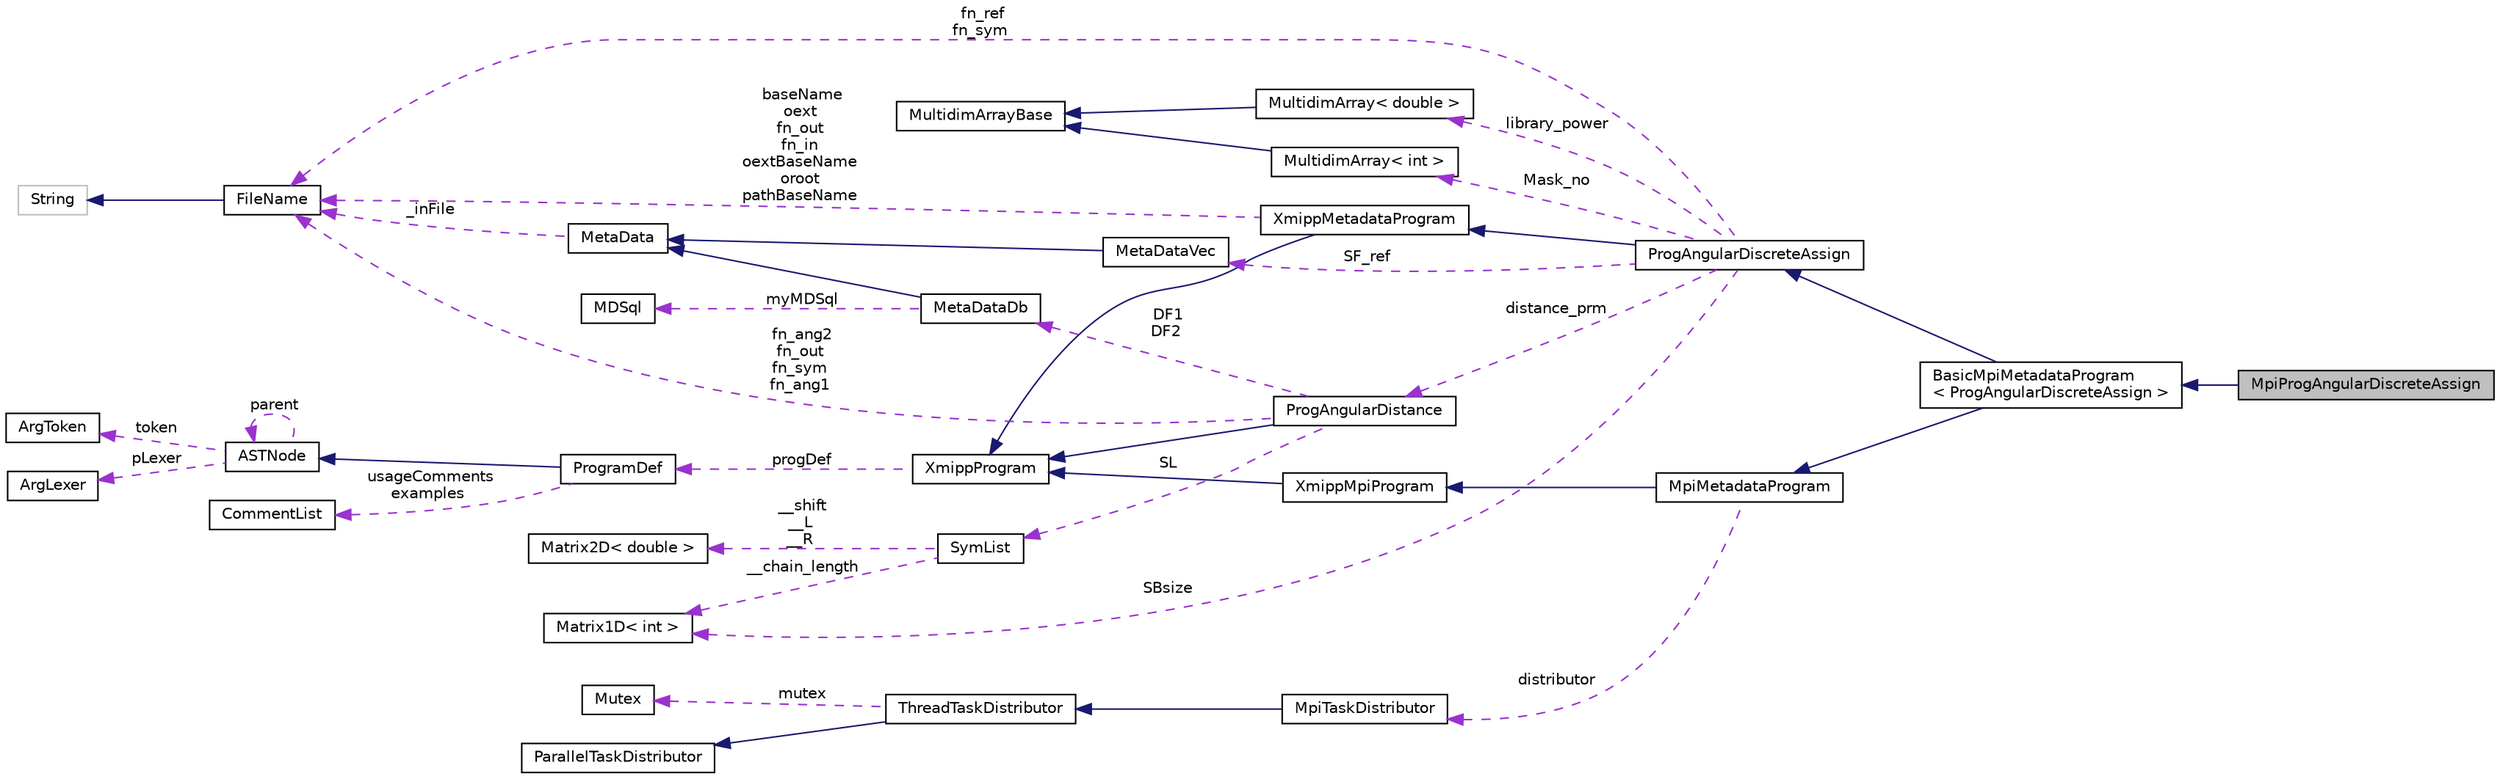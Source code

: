 digraph "MpiProgAngularDiscreteAssign"
{
  edge [fontname="Helvetica",fontsize="10",labelfontname="Helvetica",labelfontsize="10"];
  node [fontname="Helvetica",fontsize="10",shape=record];
  rankdir="LR";
  Node7 [label="MpiProgAngularDiscreteAssign",height=0.2,width=0.4,color="black", fillcolor="grey75", style="filled", fontcolor="black"];
  Node8 -> Node7 [dir="back",color="midnightblue",fontsize="10",style="solid",fontname="Helvetica"];
  Node8 [label="BasicMpiMetadataProgram\l\< ProgAngularDiscreteAssign \>",height=0.2,width=0.4,color="black", fillcolor="white", style="filled",URL="$classBasicMpiMetadataProgram.html"];
  Node9 -> Node8 [dir="back",color="midnightblue",fontsize="10",style="solid",fontname="Helvetica"];
  Node9 [label="ProgAngularDiscreteAssign",height=0.2,width=0.4,color="black", fillcolor="white", style="filled",URL="$classProgAngularDiscreteAssign.html"];
  Node10 -> Node9 [dir="back",color="midnightblue",fontsize="10",style="solid",fontname="Helvetica"];
  Node10 [label="XmippMetadataProgram",height=0.2,width=0.4,color="black", fillcolor="white", style="filled",URL="$classXmippMetadataProgram.html"];
  Node11 -> Node10 [dir="back",color="midnightblue",fontsize="10",style="solid",fontname="Helvetica"];
  Node11 [label="XmippProgram",height=0.2,width=0.4,color="black", fillcolor="white", style="filled",URL="$classXmippProgram.html"];
  Node12 -> Node11 [dir="back",color="darkorchid3",fontsize="10",style="dashed",label=" progDef" ,fontname="Helvetica"];
  Node12 [label="ProgramDef",height=0.2,width=0.4,color="black", fillcolor="white", style="filled",URL="$classProgramDef.html"];
  Node13 -> Node12 [dir="back",color="midnightblue",fontsize="10",style="solid",fontname="Helvetica"];
  Node13 [label="ASTNode",height=0.2,width=0.4,color="black", fillcolor="white", style="filled",URL="$classASTNode.html"];
  Node14 -> Node13 [dir="back",color="darkorchid3",fontsize="10",style="dashed",label=" token" ,fontname="Helvetica"];
  Node14 [label="ArgToken",height=0.2,width=0.4,color="black", fillcolor="white", style="filled",URL="$classArgToken.html"];
  Node15 -> Node13 [dir="back",color="darkorchid3",fontsize="10",style="dashed",label=" pLexer" ,fontname="Helvetica"];
  Node15 [label="ArgLexer",height=0.2,width=0.4,color="black", fillcolor="white", style="filled",URL="$classArgLexer.html"];
  Node13 -> Node13 [dir="back",color="darkorchid3",fontsize="10",style="dashed",label=" parent" ,fontname="Helvetica"];
  Node16 -> Node12 [dir="back",color="darkorchid3",fontsize="10",style="dashed",label=" usageComments\nexamples" ,fontname="Helvetica"];
  Node16 [label="CommentList",height=0.2,width=0.4,color="black", fillcolor="white", style="filled",URL="$classCommentList.html"];
  Node17 -> Node10 [dir="back",color="darkorchid3",fontsize="10",style="dashed",label=" baseName\noext\nfn_out\nfn_in\noextBaseName\noroot\npathBaseName" ,fontname="Helvetica"];
  Node17 [label="FileName",height=0.2,width=0.4,color="black", fillcolor="white", style="filled",URL="$classFileName.html"];
  Node18 -> Node17 [dir="back",color="midnightblue",fontsize="10",style="solid",fontname="Helvetica"];
  Node18 [label="String",height=0.2,width=0.4,color="grey75", fillcolor="white", style="filled"];
  Node19 -> Node9 [dir="back",color="darkorchid3",fontsize="10",style="dashed",label=" distance_prm" ,fontname="Helvetica"];
  Node19 [label="ProgAngularDistance",height=0.2,width=0.4,color="black", fillcolor="white", style="filled",URL="$classProgAngularDistance.html"];
  Node11 -> Node19 [dir="back",color="midnightblue",fontsize="10",style="solid",fontname="Helvetica"];
  Node20 -> Node19 [dir="back",color="darkorchid3",fontsize="10",style="dashed",label=" DF1\nDF2" ,fontname="Helvetica"];
  Node20 [label="MetaDataDb",height=0.2,width=0.4,color="black", fillcolor="white", style="filled",URL="$classMetaDataDb.html"];
  Node21 -> Node20 [dir="back",color="midnightblue",fontsize="10",style="solid",fontname="Helvetica"];
  Node21 [label="MetaData",height=0.2,width=0.4,color="black", fillcolor="white", style="filled",URL="$classMetaData.html"];
  Node17 -> Node21 [dir="back",color="darkorchid3",fontsize="10",style="dashed",label=" _inFile" ,fontname="Helvetica"];
  Node22 -> Node20 [dir="back",color="darkorchid3",fontsize="10",style="dashed",label=" myMDSql" ,fontname="Helvetica"];
  Node22 [label="MDSql",height=0.2,width=0.4,color="black", fillcolor="white", style="filled",URL="$classMDSql.html"];
  Node23 -> Node19 [dir="back",color="darkorchid3",fontsize="10",style="dashed",label=" SL" ,fontname="Helvetica"];
  Node23 [label="SymList",height=0.2,width=0.4,color="black", fillcolor="white", style="filled",URL="$classSymList.html"];
  Node24 -> Node23 [dir="back",color="darkorchid3",fontsize="10",style="dashed",label=" __shift\n__L\n__R" ,fontname="Helvetica"];
  Node24 [label="Matrix2D\< double \>",height=0.2,width=0.4,color="black", fillcolor="white", style="filled",URL="$classMatrix2D.html"];
  Node25 -> Node23 [dir="back",color="darkorchid3",fontsize="10",style="dashed",label=" __chain_length" ,fontname="Helvetica"];
  Node25 [label="Matrix1D\< int \>",height=0.2,width=0.4,color="black", fillcolor="white", style="filled",URL="$classMatrix1D.html"];
  Node17 -> Node19 [dir="back",color="darkorchid3",fontsize="10",style="dashed",label=" fn_ang2\nfn_out\nfn_sym\nfn_ang1" ,fontname="Helvetica"];
  Node26 -> Node9 [dir="back",color="darkorchid3",fontsize="10",style="dashed",label=" SF_ref" ,fontname="Helvetica"];
  Node26 [label="MetaDataVec",height=0.2,width=0.4,color="black", fillcolor="white", style="filled",URL="$classMetaDataVec.html"];
  Node21 -> Node26 [dir="back",color="midnightblue",fontsize="10",style="solid",fontname="Helvetica"];
  Node27 -> Node9 [dir="back",color="darkorchid3",fontsize="10",style="dashed",label=" library_power" ,fontname="Helvetica"];
  Node27 [label="MultidimArray\< double \>",height=0.2,width=0.4,color="black", fillcolor="white", style="filled",URL="$classMultidimArray.html"];
  Node28 -> Node27 [dir="back",color="midnightblue",fontsize="10",style="solid",fontname="Helvetica"];
  Node28 [label="MultidimArrayBase",height=0.2,width=0.4,color="black", fillcolor="white", style="filled",URL="$classMultidimArrayBase.html"];
  Node29 -> Node9 [dir="back",color="darkorchid3",fontsize="10",style="dashed",label=" Mask_no" ,fontname="Helvetica"];
  Node29 [label="MultidimArray\< int \>",height=0.2,width=0.4,color="black", fillcolor="white", style="filled",URL="$classMultidimArray.html"];
  Node28 -> Node29 [dir="back",color="midnightblue",fontsize="10",style="solid",fontname="Helvetica"];
  Node25 -> Node9 [dir="back",color="darkorchid3",fontsize="10",style="dashed",label=" SBsize" ,fontname="Helvetica"];
  Node17 -> Node9 [dir="back",color="darkorchid3",fontsize="10",style="dashed",label=" fn_ref\nfn_sym" ,fontname="Helvetica"];
  Node30 -> Node8 [dir="back",color="midnightblue",fontsize="10",style="solid",fontname="Helvetica"];
  Node30 [label="MpiMetadataProgram",height=0.2,width=0.4,color="black", fillcolor="white", style="filled",URL="$classMpiMetadataProgram.html"];
  Node31 -> Node30 [dir="back",color="midnightblue",fontsize="10",style="solid",fontname="Helvetica"];
  Node31 [label="XmippMpiProgram",height=0.2,width=0.4,color="black", fillcolor="white", style="filled",URL="$classXmippMpiProgram.html"];
  Node11 -> Node31 [dir="back",color="midnightblue",fontsize="10",style="solid",fontname="Helvetica"];
  Node32 -> Node30 [dir="back",color="darkorchid3",fontsize="10",style="dashed",label=" distributor" ,fontname="Helvetica"];
  Node32 [label="MpiTaskDistributor",height=0.2,width=0.4,color="black", fillcolor="white", style="filled",URL="$classMpiTaskDistributor.html"];
  Node33 -> Node32 [dir="back",color="midnightblue",fontsize="10",style="solid",fontname="Helvetica"];
  Node33 [label="ThreadTaskDistributor",height=0.2,width=0.4,color="black", fillcolor="white", style="filled",URL="$classThreadTaskDistributor.html"];
  Node34 -> Node33 [dir="back",color="midnightblue",fontsize="10",style="solid",fontname="Helvetica"];
  Node34 [label="ParallelTaskDistributor",height=0.2,width=0.4,color="black", fillcolor="white", style="filled",URL="$classParallelTaskDistributor.html"];
  Node35 -> Node33 [dir="back",color="darkorchid3",fontsize="10",style="dashed",label=" mutex" ,fontname="Helvetica"];
  Node35 [label="Mutex",height=0.2,width=0.4,color="black", fillcolor="white", style="filled",URL="$classMutex.html"];
}
